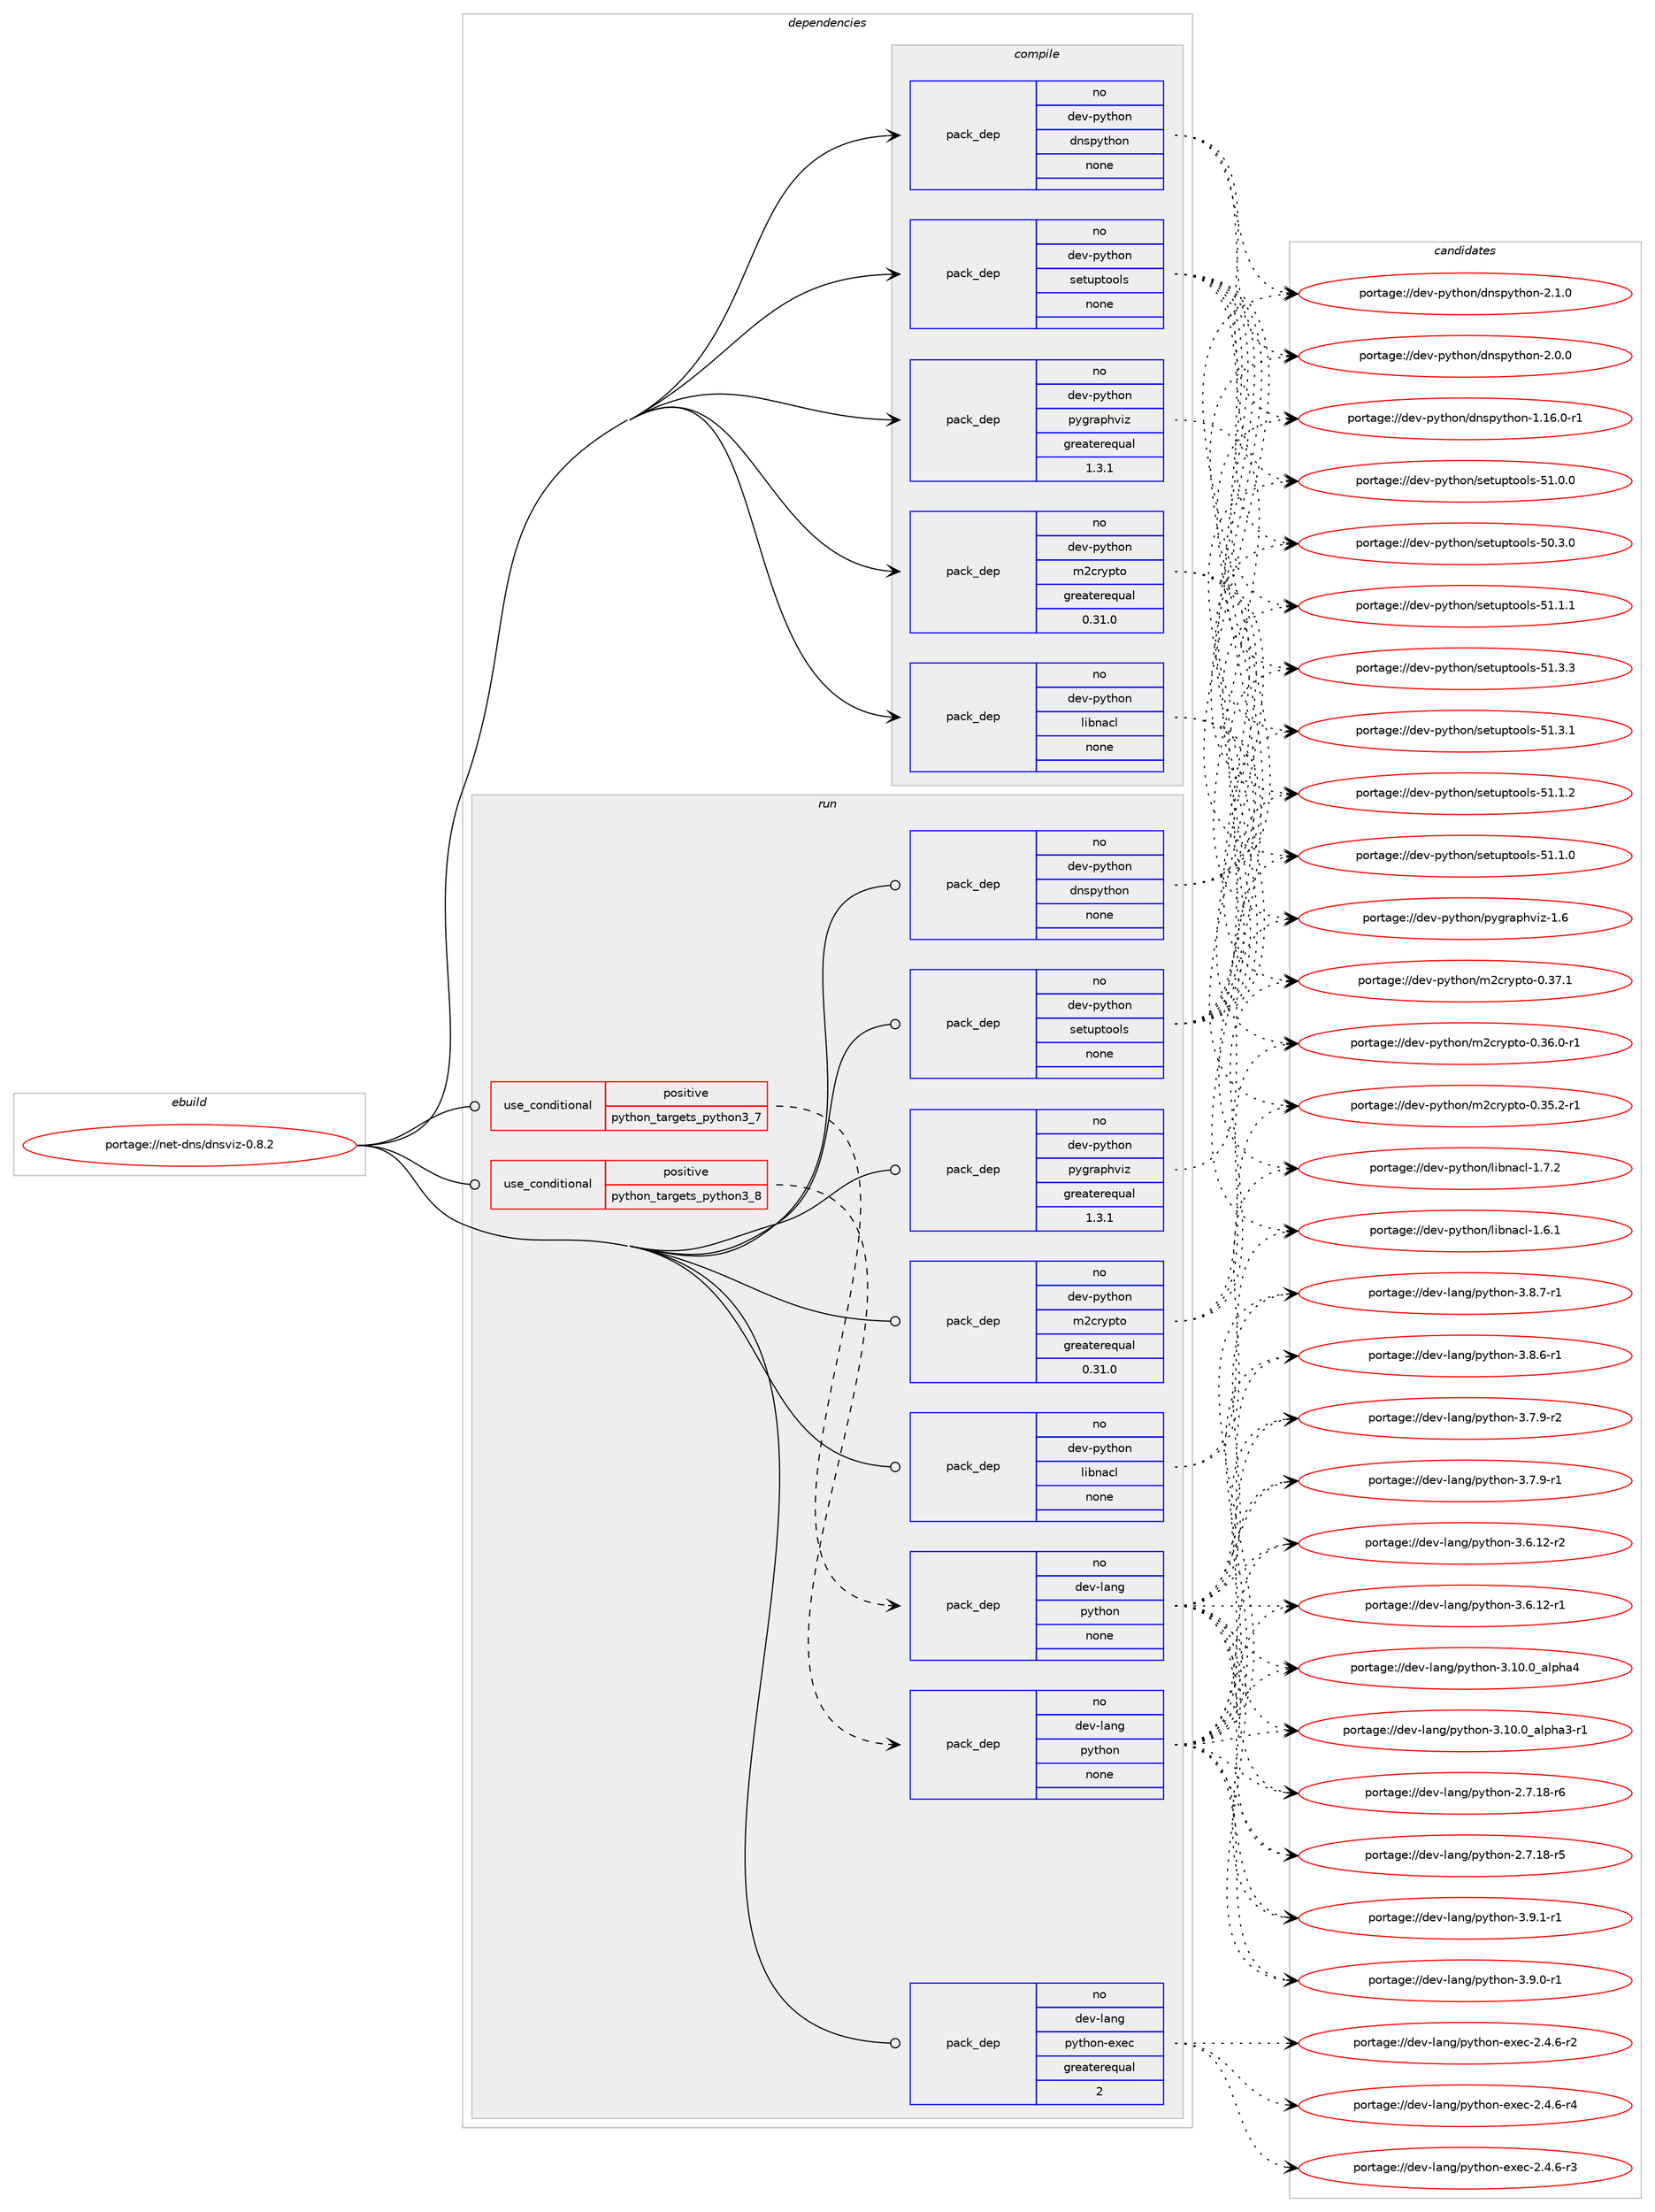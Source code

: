 digraph prolog {

# *************
# Graph options
# *************

newrank=true;
concentrate=true;
compound=true;
graph [rankdir=LR,fontname=Helvetica,fontsize=10,ranksep=1.5];#, ranksep=2.5, nodesep=0.2];
edge  [arrowhead=vee];
node  [fontname=Helvetica,fontsize=10];

# **********
# The ebuild
# **********

subgraph cluster_leftcol {
color=gray;
rank=same;
label=<<i>ebuild</i>>;
id [label="portage://net-dns/dnsviz-0.8.2", color=red, width=4, href="../net-dns/dnsviz-0.8.2.svg"];
}

# ****************
# The dependencies
# ****************

subgraph cluster_midcol {
color=gray;
label=<<i>dependencies</i>>;
subgraph cluster_compile {
fillcolor="#eeeeee";
style=filled;
label=<<i>compile</i>>;
subgraph pack21155 {
dependency30896 [label=<<TABLE BORDER="0" CELLBORDER="1" CELLSPACING="0" CELLPADDING="4" WIDTH="220"><TR><TD ROWSPAN="6" CELLPADDING="30">pack_dep</TD></TR><TR><TD WIDTH="110">no</TD></TR><TR><TD>dev-python</TD></TR><TR><TD>dnspython</TD></TR><TR><TD>none</TD></TR><TR><TD></TD></TR></TABLE>>, shape=none, color=blue];
}
id:e -> dependency30896:w [weight=20,style="solid",arrowhead="vee"];
subgraph pack21156 {
dependency30897 [label=<<TABLE BORDER="0" CELLBORDER="1" CELLSPACING="0" CELLPADDING="4" WIDTH="220"><TR><TD ROWSPAN="6" CELLPADDING="30">pack_dep</TD></TR><TR><TD WIDTH="110">no</TD></TR><TR><TD>dev-python</TD></TR><TR><TD>libnacl</TD></TR><TR><TD>none</TD></TR><TR><TD></TD></TR></TABLE>>, shape=none, color=blue];
}
id:e -> dependency30897:w [weight=20,style="solid",arrowhead="vee"];
subgraph pack21157 {
dependency30898 [label=<<TABLE BORDER="0" CELLBORDER="1" CELLSPACING="0" CELLPADDING="4" WIDTH="220"><TR><TD ROWSPAN="6" CELLPADDING="30">pack_dep</TD></TR><TR><TD WIDTH="110">no</TD></TR><TR><TD>dev-python</TD></TR><TR><TD>m2crypto</TD></TR><TR><TD>greaterequal</TD></TR><TR><TD>0.31.0</TD></TR></TABLE>>, shape=none, color=blue];
}
id:e -> dependency30898:w [weight=20,style="solid",arrowhead="vee"];
subgraph pack21158 {
dependency30899 [label=<<TABLE BORDER="0" CELLBORDER="1" CELLSPACING="0" CELLPADDING="4" WIDTH="220"><TR><TD ROWSPAN="6" CELLPADDING="30">pack_dep</TD></TR><TR><TD WIDTH="110">no</TD></TR><TR><TD>dev-python</TD></TR><TR><TD>pygraphviz</TD></TR><TR><TD>greaterequal</TD></TR><TR><TD>1.3.1</TD></TR></TABLE>>, shape=none, color=blue];
}
id:e -> dependency30899:w [weight=20,style="solid",arrowhead="vee"];
subgraph pack21159 {
dependency30900 [label=<<TABLE BORDER="0" CELLBORDER="1" CELLSPACING="0" CELLPADDING="4" WIDTH="220"><TR><TD ROWSPAN="6" CELLPADDING="30">pack_dep</TD></TR><TR><TD WIDTH="110">no</TD></TR><TR><TD>dev-python</TD></TR><TR><TD>setuptools</TD></TR><TR><TD>none</TD></TR><TR><TD></TD></TR></TABLE>>, shape=none, color=blue];
}
id:e -> dependency30900:w [weight=20,style="solid",arrowhead="vee"];
}
subgraph cluster_compileandrun {
fillcolor="#eeeeee";
style=filled;
label=<<i>compile and run</i>>;
}
subgraph cluster_run {
fillcolor="#eeeeee";
style=filled;
label=<<i>run</i>>;
subgraph cond9464 {
dependency30901 [label=<<TABLE BORDER="0" CELLBORDER="1" CELLSPACING="0" CELLPADDING="4"><TR><TD ROWSPAN="3" CELLPADDING="10">use_conditional</TD></TR><TR><TD>positive</TD></TR><TR><TD>python_targets_python3_7</TD></TR></TABLE>>, shape=none, color=red];
subgraph pack21160 {
dependency30902 [label=<<TABLE BORDER="0" CELLBORDER="1" CELLSPACING="0" CELLPADDING="4" WIDTH="220"><TR><TD ROWSPAN="6" CELLPADDING="30">pack_dep</TD></TR><TR><TD WIDTH="110">no</TD></TR><TR><TD>dev-lang</TD></TR><TR><TD>python</TD></TR><TR><TD>none</TD></TR><TR><TD></TD></TR></TABLE>>, shape=none, color=blue];
}
dependency30901:e -> dependency30902:w [weight=20,style="dashed",arrowhead="vee"];
}
id:e -> dependency30901:w [weight=20,style="solid",arrowhead="odot"];
subgraph cond9465 {
dependency30903 [label=<<TABLE BORDER="0" CELLBORDER="1" CELLSPACING="0" CELLPADDING="4"><TR><TD ROWSPAN="3" CELLPADDING="10">use_conditional</TD></TR><TR><TD>positive</TD></TR><TR><TD>python_targets_python3_8</TD></TR></TABLE>>, shape=none, color=red];
subgraph pack21161 {
dependency30904 [label=<<TABLE BORDER="0" CELLBORDER="1" CELLSPACING="0" CELLPADDING="4" WIDTH="220"><TR><TD ROWSPAN="6" CELLPADDING="30">pack_dep</TD></TR><TR><TD WIDTH="110">no</TD></TR><TR><TD>dev-lang</TD></TR><TR><TD>python</TD></TR><TR><TD>none</TD></TR><TR><TD></TD></TR></TABLE>>, shape=none, color=blue];
}
dependency30903:e -> dependency30904:w [weight=20,style="dashed",arrowhead="vee"];
}
id:e -> dependency30903:w [weight=20,style="solid",arrowhead="odot"];
subgraph pack21162 {
dependency30905 [label=<<TABLE BORDER="0" CELLBORDER="1" CELLSPACING="0" CELLPADDING="4" WIDTH="220"><TR><TD ROWSPAN="6" CELLPADDING="30">pack_dep</TD></TR><TR><TD WIDTH="110">no</TD></TR><TR><TD>dev-lang</TD></TR><TR><TD>python-exec</TD></TR><TR><TD>greaterequal</TD></TR><TR><TD>2</TD></TR></TABLE>>, shape=none, color=blue];
}
id:e -> dependency30905:w [weight=20,style="solid",arrowhead="odot"];
subgraph pack21163 {
dependency30906 [label=<<TABLE BORDER="0" CELLBORDER="1" CELLSPACING="0" CELLPADDING="4" WIDTH="220"><TR><TD ROWSPAN="6" CELLPADDING="30">pack_dep</TD></TR><TR><TD WIDTH="110">no</TD></TR><TR><TD>dev-python</TD></TR><TR><TD>dnspython</TD></TR><TR><TD>none</TD></TR><TR><TD></TD></TR></TABLE>>, shape=none, color=blue];
}
id:e -> dependency30906:w [weight=20,style="solid",arrowhead="odot"];
subgraph pack21164 {
dependency30907 [label=<<TABLE BORDER="0" CELLBORDER="1" CELLSPACING="0" CELLPADDING="4" WIDTH="220"><TR><TD ROWSPAN="6" CELLPADDING="30">pack_dep</TD></TR><TR><TD WIDTH="110">no</TD></TR><TR><TD>dev-python</TD></TR><TR><TD>libnacl</TD></TR><TR><TD>none</TD></TR><TR><TD></TD></TR></TABLE>>, shape=none, color=blue];
}
id:e -> dependency30907:w [weight=20,style="solid",arrowhead="odot"];
subgraph pack21165 {
dependency30908 [label=<<TABLE BORDER="0" CELLBORDER="1" CELLSPACING="0" CELLPADDING="4" WIDTH="220"><TR><TD ROWSPAN="6" CELLPADDING="30">pack_dep</TD></TR><TR><TD WIDTH="110">no</TD></TR><TR><TD>dev-python</TD></TR><TR><TD>m2crypto</TD></TR><TR><TD>greaterequal</TD></TR><TR><TD>0.31.0</TD></TR></TABLE>>, shape=none, color=blue];
}
id:e -> dependency30908:w [weight=20,style="solid",arrowhead="odot"];
subgraph pack21166 {
dependency30909 [label=<<TABLE BORDER="0" CELLBORDER="1" CELLSPACING="0" CELLPADDING="4" WIDTH="220"><TR><TD ROWSPAN="6" CELLPADDING="30">pack_dep</TD></TR><TR><TD WIDTH="110">no</TD></TR><TR><TD>dev-python</TD></TR><TR><TD>pygraphviz</TD></TR><TR><TD>greaterequal</TD></TR><TR><TD>1.3.1</TD></TR></TABLE>>, shape=none, color=blue];
}
id:e -> dependency30909:w [weight=20,style="solid",arrowhead="odot"];
subgraph pack21167 {
dependency30910 [label=<<TABLE BORDER="0" CELLBORDER="1" CELLSPACING="0" CELLPADDING="4" WIDTH="220"><TR><TD ROWSPAN="6" CELLPADDING="30">pack_dep</TD></TR><TR><TD WIDTH="110">no</TD></TR><TR><TD>dev-python</TD></TR><TR><TD>setuptools</TD></TR><TR><TD>none</TD></TR><TR><TD></TD></TR></TABLE>>, shape=none, color=blue];
}
id:e -> dependency30910:w [weight=20,style="solid",arrowhead="odot"];
}
}

# **************
# The candidates
# **************

subgraph cluster_choices {
rank=same;
color=gray;
label=<<i>candidates</i>>;

subgraph choice21155 {
color=black;
nodesep=1;
choice1001011184511212111610411111047100110115112121116104111110455046494648 [label="portage://dev-python/dnspython-2.1.0", color=red, width=4,href="../dev-python/dnspython-2.1.0.svg"];
choice1001011184511212111610411111047100110115112121116104111110455046484648 [label="portage://dev-python/dnspython-2.0.0", color=red, width=4,href="../dev-python/dnspython-2.0.0.svg"];
choice1001011184511212111610411111047100110115112121116104111110454946495446484511449 [label="portage://dev-python/dnspython-1.16.0-r1", color=red, width=4,href="../dev-python/dnspython-1.16.0-r1.svg"];
dependency30896:e -> choice1001011184511212111610411111047100110115112121116104111110455046494648:w [style=dotted,weight="100"];
dependency30896:e -> choice1001011184511212111610411111047100110115112121116104111110455046484648:w [style=dotted,weight="100"];
dependency30896:e -> choice1001011184511212111610411111047100110115112121116104111110454946495446484511449:w [style=dotted,weight="100"];
}
subgraph choice21156 {
color=black;
nodesep=1;
choice1001011184511212111610411111047108105981109799108454946554650 [label="portage://dev-python/libnacl-1.7.2", color=red, width=4,href="../dev-python/libnacl-1.7.2.svg"];
choice1001011184511212111610411111047108105981109799108454946544649 [label="portage://dev-python/libnacl-1.6.1", color=red, width=4,href="../dev-python/libnacl-1.6.1.svg"];
dependency30897:e -> choice1001011184511212111610411111047108105981109799108454946554650:w [style=dotted,weight="100"];
dependency30897:e -> choice1001011184511212111610411111047108105981109799108454946544649:w [style=dotted,weight="100"];
}
subgraph choice21157 {
color=black;
nodesep=1;
choice1001011184511212111610411111047109509911412111211611145484651554649 [label="portage://dev-python/m2crypto-0.37.1", color=red, width=4,href="../dev-python/m2crypto-0.37.1.svg"];
choice10010111845112121116104111110471095099114121112116111454846515446484511449 [label="portage://dev-python/m2crypto-0.36.0-r1", color=red, width=4,href="../dev-python/m2crypto-0.36.0-r1.svg"];
choice10010111845112121116104111110471095099114121112116111454846515346504511449 [label="portage://dev-python/m2crypto-0.35.2-r1", color=red, width=4,href="../dev-python/m2crypto-0.35.2-r1.svg"];
dependency30898:e -> choice1001011184511212111610411111047109509911412111211611145484651554649:w [style=dotted,weight="100"];
dependency30898:e -> choice10010111845112121116104111110471095099114121112116111454846515446484511449:w [style=dotted,weight="100"];
dependency30898:e -> choice10010111845112121116104111110471095099114121112116111454846515346504511449:w [style=dotted,weight="100"];
}
subgraph choice21158 {
color=black;
nodesep=1;
choice10010111845112121116104111110471121211031149711210411810512245494654 [label="portage://dev-python/pygraphviz-1.6", color=red, width=4,href="../dev-python/pygraphviz-1.6.svg"];
dependency30899:e -> choice10010111845112121116104111110471121211031149711210411810512245494654:w [style=dotted,weight="100"];
}
subgraph choice21159 {
color=black;
nodesep=1;
choice100101118451121211161041111104711510111611711211611111110811545534946514651 [label="portage://dev-python/setuptools-51.3.3", color=red, width=4,href="../dev-python/setuptools-51.3.3.svg"];
choice100101118451121211161041111104711510111611711211611111110811545534946514649 [label="portage://dev-python/setuptools-51.3.1", color=red, width=4,href="../dev-python/setuptools-51.3.1.svg"];
choice100101118451121211161041111104711510111611711211611111110811545534946494650 [label="portage://dev-python/setuptools-51.1.2", color=red, width=4,href="../dev-python/setuptools-51.1.2.svg"];
choice100101118451121211161041111104711510111611711211611111110811545534946494649 [label="portage://dev-python/setuptools-51.1.1", color=red, width=4,href="../dev-python/setuptools-51.1.1.svg"];
choice100101118451121211161041111104711510111611711211611111110811545534946494648 [label="portage://dev-python/setuptools-51.1.0", color=red, width=4,href="../dev-python/setuptools-51.1.0.svg"];
choice100101118451121211161041111104711510111611711211611111110811545534946484648 [label="portage://dev-python/setuptools-51.0.0", color=red, width=4,href="../dev-python/setuptools-51.0.0.svg"];
choice100101118451121211161041111104711510111611711211611111110811545534846514648 [label="portage://dev-python/setuptools-50.3.0", color=red, width=4,href="../dev-python/setuptools-50.3.0.svg"];
dependency30900:e -> choice100101118451121211161041111104711510111611711211611111110811545534946514651:w [style=dotted,weight="100"];
dependency30900:e -> choice100101118451121211161041111104711510111611711211611111110811545534946514649:w [style=dotted,weight="100"];
dependency30900:e -> choice100101118451121211161041111104711510111611711211611111110811545534946494650:w [style=dotted,weight="100"];
dependency30900:e -> choice100101118451121211161041111104711510111611711211611111110811545534946494649:w [style=dotted,weight="100"];
dependency30900:e -> choice100101118451121211161041111104711510111611711211611111110811545534946494648:w [style=dotted,weight="100"];
dependency30900:e -> choice100101118451121211161041111104711510111611711211611111110811545534946484648:w [style=dotted,weight="100"];
dependency30900:e -> choice100101118451121211161041111104711510111611711211611111110811545534846514648:w [style=dotted,weight="100"];
}
subgraph choice21160 {
color=black;
nodesep=1;
choice1001011184510897110103471121211161041111104551465746494511449 [label="portage://dev-lang/python-3.9.1-r1", color=red, width=4,href="../dev-lang/python-3.9.1-r1.svg"];
choice1001011184510897110103471121211161041111104551465746484511449 [label="portage://dev-lang/python-3.9.0-r1", color=red, width=4,href="../dev-lang/python-3.9.0-r1.svg"];
choice1001011184510897110103471121211161041111104551465646554511449 [label="portage://dev-lang/python-3.8.7-r1", color=red, width=4,href="../dev-lang/python-3.8.7-r1.svg"];
choice1001011184510897110103471121211161041111104551465646544511449 [label="portage://dev-lang/python-3.8.6-r1", color=red, width=4,href="../dev-lang/python-3.8.6-r1.svg"];
choice1001011184510897110103471121211161041111104551465546574511450 [label="portage://dev-lang/python-3.7.9-r2", color=red, width=4,href="../dev-lang/python-3.7.9-r2.svg"];
choice1001011184510897110103471121211161041111104551465546574511449 [label="portage://dev-lang/python-3.7.9-r1", color=red, width=4,href="../dev-lang/python-3.7.9-r1.svg"];
choice100101118451089711010347112121116104111110455146544649504511450 [label="portage://dev-lang/python-3.6.12-r2", color=red, width=4,href="../dev-lang/python-3.6.12-r2.svg"];
choice100101118451089711010347112121116104111110455146544649504511449 [label="portage://dev-lang/python-3.6.12-r1", color=red, width=4,href="../dev-lang/python-3.6.12-r1.svg"];
choice1001011184510897110103471121211161041111104551464948464895971081121049752 [label="portage://dev-lang/python-3.10.0_alpha4", color=red, width=4,href="../dev-lang/python-3.10.0_alpha4.svg"];
choice10010111845108971101034711212111610411111045514649484648959710811210497514511449 [label="portage://dev-lang/python-3.10.0_alpha3-r1", color=red, width=4,href="../dev-lang/python-3.10.0_alpha3-r1.svg"];
choice100101118451089711010347112121116104111110455046554649564511454 [label="portage://dev-lang/python-2.7.18-r6", color=red, width=4,href="../dev-lang/python-2.7.18-r6.svg"];
choice100101118451089711010347112121116104111110455046554649564511453 [label="portage://dev-lang/python-2.7.18-r5", color=red, width=4,href="../dev-lang/python-2.7.18-r5.svg"];
dependency30902:e -> choice1001011184510897110103471121211161041111104551465746494511449:w [style=dotted,weight="100"];
dependency30902:e -> choice1001011184510897110103471121211161041111104551465746484511449:w [style=dotted,weight="100"];
dependency30902:e -> choice1001011184510897110103471121211161041111104551465646554511449:w [style=dotted,weight="100"];
dependency30902:e -> choice1001011184510897110103471121211161041111104551465646544511449:w [style=dotted,weight="100"];
dependency30902:e -> choice1001011184510897110103471121211161041111104551465546574511450:w [style=dotted,weight="100"];
dependency30902:e -> choice1001011184510897110103471121211161041111104551465546574511449:w [style=dotted,weight="100"];
dependency30902:e -> choice100101118451089711010347112121116104111110455146544649504511450:w [style=dotted,weight="100"];
dependency30902:e -> choice100101118451089711010347112121116104111110455146544649504511449:w [style=dotted,weight="100"];
dependency30902:e -> choice1001011184510897110103471121211161041111104551464948464895971081121049752:w [style=dotted,weight="100"];
dependency30902:e -> choice10010111845108971101034711212111610411111045514649484648959710811210497514511449:w [style=dotted,weight="100"];
dependency30902:e -> choice100101118451089711010347112121116104111110455046554649564511454:w [style=dotted,weight="100"];
dependency30902:e -> choice100101118451089711010347112121116104111110455046554649564511453:w [style=dotted,weight="100"];
}
subgraph choice21161 {
color=black;
nodesep=1;
choice1001011184510897110103471121211161041111104551465746494511449 [label="portage://dev-lang/python-3.9.1-r1", color=red, width=4,href="../dev-lang/python-3.9.1-r1.svg"];
choice1001011184510897110103471121211161041111104551465746484511449 [label="portage://dev-lang/python-3.9.0-r1", color=red, width=4,href="../dev-lang/python-3.9.0-r1.svg"];
choice1001011184510897110103471121211161041111104551465646554511449 [label="portage://dev-lang/python-3.8.7-r1", color=red, width=4,href="../dev-lang/python-3.8.7-r1.svg"];
choice1001011184510897110103471121211161041111104551465646544511449 [label="portage://dev-lang/python-3.8.6-r1", color=red, width=4,href="../dev-lang/python-3.8.6-r1.svg"];
choice1001011184510897110103471121211161041111104551465546574511450 [label="portage://dev-lang/python-3.7.9-r2", color=red, width=4,href="../dev-lang/python-3.7.9-r2.svg"];
choice1001011184510897110103471121211161041111104551465546574511449 [label="portage://dev-lang/python-3.7.9-r1", color=red, width=4,href="../dev-lang/python-3.7.9-r1.svg"];
choice100101118451089711010347112121116104111110455146544649504511450 [label="portage://dev-lang/python-3.6.12-r2", color=red, width=4,href="../dev-lang/python-3.6.12-r2.svg"];
choice100101118451089711010347112121116104111110455146544649504511449 [label="portage://dev-lang/python-3.6.12-r1", color=red, width=4,href="../dev-lang/python-3.6.12-r1.svg"];
choice1001011184510897110103471121211161041111104551464948464895971081121049752 [label="portage://dev-lang/python-3.10.0_alpha4", color=red, width=4,href="../dev-lang/python-3.10.0_alpha4.svg"];
choice10010111845108971101034711212111610411111045514649484648959710811210497514511449 [label="portage://dev-lang/python-3.10.0_alpha3-r1", color=red, width=4,href="../dev-lang/python-3.10.0_alpha3-r1.svg"];
choice100101118451089711010347112121116104111110455046554649564511454 [label="portage://dev-lang/python-2.7.18-r6", color=red, width=4,href="../dev-lang/python-2.7.18-r6.svg"];
choice100101118451089711010347112121116104111110455046554649564511453 [label="portage://dev-lang/python-2.7.18-r5", color=red, width=4,href="../dev-lang/python-2.7.18-r5.svg"];
dependency30904:e -> choice1001011184510897110103471121211161041111104551465746494511449:w [style=dotted,weight="100"];
dependency30904:e -> choice1001011184510897110103471121211161041111104551465746484511449:w [style=dotted,weight="100"];
dependency30904:e -> choice1001011184510897110103471121211161041111104551465646554511449:w [style=dotted,weight="100"];
dependency30904:e -> choice1001011184510897110103471121211161041111104551465646544511449:w [style=dotted,weight="100"];
dependency30904:e -> choice1001011184510897110103471121211161041111104551465546574511450:w [style=dotted,weight="100"];
dependency30904:e -> choice1001011184510897110103471121211161041111104551465546574511449:w [style=dotted,weight="100"];
dependency30904:e -> choice100101118451089711010347112121116104111110455146544649504511450:w [style=dotted,weight="100"];
dependency30904:e -> choice100101118451089711010347112121116104111110455146544649504511449:w [style=dotted,weight="100"];
dependency30904:e -> choice1001011184510897110103471121211161041111104551464948464895971081121049752:w [style=dotted,weight="100"];
dependency30904:e -> choice10010111845108971101034711212111610411111045514649484648959710811210497514511449:w [style=dotted,weight="100"];
dependency30904:e -> choice100101118451089711010347112121116104111110455046554649564511454:w [style=dotted,weight="100"];
dependency30904:e -> choice100101118451089711010347112121116104111110455046554649564511453:w [style=dotted,weight="100"];
}
subgraph choice21162 {
color=black;
nodesep=1;
choice10010111845108971101034711212111610411111045101120101994550465246544511452 [label="portage://dev-lang/python-exec-2.4.6-r4", color=red, width=4,href="../dev-lang/python-exec-2.4.6-r4.svg"];
choice10010111845108971101034711212111610411111045101120101994550465246544511451 [label="portage://dev-lang/python-exec-2.4.6-r3", color=red, width=4,href="../dev-lang/python-exec-2.4.6-r3.svg"];
choice10010111845108971101034711212111610411111045101120101994550465246544511450 [label="portage://dev-lang/python-exec-2.4.6-r2", color=red, width=4,href="../dev-lang/python-exec-2.4.6-r2.svg"];
dependency30905:e -> choice10010111845108971101034711212111610411111045101120101994550465246544511452:w [style=dotted,weight="100"];
dependency30905:e -> choice10010111845108971101034711212111610411111045101120101994550465246544511451:w [style=dotted,weight="100"];
dependency30905:e -> choice10010111845108971101034711212111610411111045101120101994550465246544511450:w [style=dotted,weight="100"];
}
subgraph choice21163 {
color=black;
nodesep=1;
choice1001011184511212111610411111047100110115112121116104111110455046494648 [label="portage://dev-python/dnspython-2.1.0", color=red, width=4,href="../dev-python/dnspython-2.1.0.svg"];
choice1001011184511212111610411111047100110115112121116104111110455046484648 [label="portage://dev-python/dnspython-2.0.0", color=red, width=4,href="../dev-python/dnspython-2.0.0.svg"];
choice1001011184511212111610411111047100110115112121116104111110454946495446484511449 [label="portage://dev-python/dnspython-1.16.0-r1", color=red, width=4,href="../dev-python/dnspython-1.16.0-r1.svg"];
dependency30906:e -> choice1001011184511212111610411111047100110115112121116104111110455046494648:w [style=dotted,weight="100"];
dependency30906:e -> choice1001011184511212111610411111047100110115112121116104111110455046484648:w [style=dotted,weight="100"];
dependency30906:e -> choice1001011184511212111610411111047100110115112121116104111110454946495446484511449:w [style=dotted,weight="100"];
}
subgraph choice21164 {
color=black;
nodesep=1;
choice1001011184511212111610411111047108105981109799108454946554650 [label="portage://dev-python/libnacl-1.7.2", color=red, width=4,href="../dev-python/libnacl-1.7.2.svg"];
choice1001011184511212111610411111047108105981109799108454946544649 [label="portage://dev-python/libnacl-1.6.1", color=red, width=4,href="../dev-python/libnacl-1.6.1.svg"];
dependency30907:e -> choice1001011184511212111610411111047108105981109799108454946554650:w [style=dotted,weight="100"];
dependency30907:e -> choice1001011184511212111610411111047108105981109799108454946544649:w [style=dotted,weight="100"];
}
subgraph choice21165 {
color=black;
nodesep=1;
choice1001011184511212111610411111047109509911412111211611145484651554649 [label="portage://dev-python/m2crypto-0.37.1", color=red, width=4,href="../dev-python/m2crypto-0.37.1.svg"];
choice10010111845112121116104111110471095099114121112116111454846515446484511449 [label="portage://dev-python/m2crypto-0.36.0-r1", color=red, width=4,href="../dev-python/m2crypto-0.36.0-r1.svg"];
choice10010111845112121116104111110471095099114121112116111454846515346504511449 [label="portage://dev-python/m2crypto-0.35.2-r1", color=red, width=4,href="../dev-python/m2crypto-0.35.2-r1.svg"];
dependency30908:e -> choice1001011184511212111610411111047109509911412111211611145484651554649:w [style=dotted,weight="100"];
dependency30908:e -> choice10010111845112121116104111110471095099114121112116111454846515446484511449:w [style=dotted,weight="100"];
dependency30908:e -> choice10010111845112121116104111110471095099114121112116111454846515346504511449:w [style=dotted,weight="100"];
}
subgraph choice21166 {
color=black;
nodesep=1;
choice10010111845112121116104111110471121211031149711210411810512245494654 [label="portage://dev-python/pygraphviz-1.6", color=red, width=4,href="../dev-python/pygraphviz-1.6.svg"];
dependency30909:e -> choice10010111845112121116104111110471121211031149711210411810512245494654:w [style=dotted,weight="100"];
}
subgraph choice21167 {
color=black;
nodesep=1;
choice100101118451121211161041111104711510111611711211611111110811545534946514651 [label="portage://dev-python/setuptools-51.3.3", color=red, width=4,href="../dev-python/setuptools-51.3.3.svg"];
choice100101118451121211161041111104711510111611711211611111110811545534946514649 [label="portage://dev-python/setuptools-51.3.1", color=red, width=4,href="../dev-python/setuptools-51.3.1.svg"];
choice100101118451121211161041111104711510111611711211611111110811545534946494650 [label="portage://dev-python/setuptools-51.1.2", color=red, width=4,href="../dev-python/setuptools-51.1.2.svg"];
choice100101118451121211161041111104711510111611711211611111110811545534946494649 [label="portage://dev-python/setuptools-51.1.1", color=red, width=4,href="../dev-python/setuptools-51.1.1.svg"];
choice100101118451121211161041111104711510111611711211611111110811545534946494648 [label="portage://dev-python/setuptools-51.1.0", color=red, width=4,href="../dev-python/setuptools-51.1.0.svg"];
choice100101118451121211161041111104711510111611711211611111110811545534946484648 [label="portage://dev-python/setuptools-51.0.0", color=red, width=4,href="../dev-python/setuptools-51.0.0.svg"];
choice100101118451121211161041111104711510111611711211611111110811545534846514648 [label="portage://dev-python/setuptools-50.3.0", color=red, width=4,href="../dev-python/setuptools-50.3.0.svg"];
dependency30910:e -> choice100101118451121211161041111104711510111611711211611111110811545534946514651:w [style=dotted,weight="100"];
dependency30910:e -> choice100101118451121211161041111104711510111611711211611111110811545534946514649:w [style=dotted,weight="100"];
dependency30910:e -> choice100101118451121211161041111104711510111611711211611111110811545534946494650:w [style=dotted,weight="100"];
dependency30910:e -> choice100101118451121211161041111104711510111611711211611111110811545534946494649:w [style=dotted,weight="100"];
dependency30910:e -> choice100101118451121211161041111104711510111611711211611111110811545534946494648:w [style=dotted,weight="100"];
dependency30910:e -> choice100101118451121211161041111104711510111611711211611111110811545534946484648:w [style=dotted,weight="100"];
dependency30910:e -> choice100101118451121211161041111104711510111611711211611111110811545534846514648:w [style=dotted,weight="100"];
}
}

}
